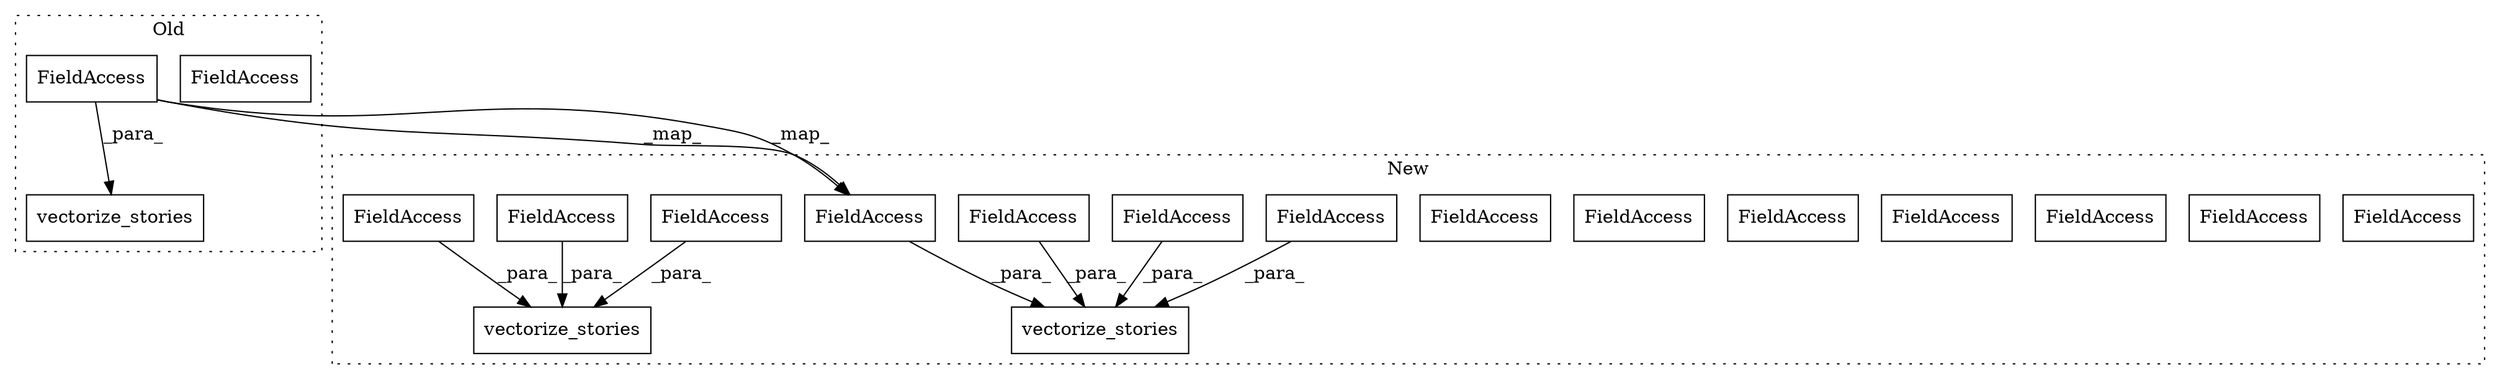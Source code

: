 digraph G {
subgraph cluster0 {
1 [label="vectorize_stories" a="32" s="5054,5076" l="18,1" shape="box"];
10 [label="FieldAccess" a="22" s="5072" l="4" shape="box"];
12 [label="FieldAccess" a="22" s="5072" l="4" shape="box"];
label = "Old";
style="dotted";
}
subgraph cluster1 {
2 [label="vectorize_stories" a="32" s="5044,5102" l="18,1" shape="box"];
3 [label="FieldAccess" a="22" s="5090" l="12" shape="box"];
4 [label="FieldAccess" a="22" s="5194" l="12" shape="box"];
5 [label="FieldAccess" a="22" s="5068" l="8" shape="box"];
6 [label="FieldAccess" a="22" s="5172" l="8" shape="box"];
7 [label="FieldAccess" a="22" s="5077" l="12" shape="box"];
8 [label="FieldAccess" a="22" s="5181" l="12" shape="box"];
9 [label="vectorize_stories" a="32" s="5149,5206" l="18,1" shape="box"];
11 [label="FieldAccess" a="22" s="5167" l="4" shape="box"];
13 [label="FieldAccess" a="22" s="5167" l="4" shape="box"];
14 [label="FieldAccess" a="22" s="5181" l="12" shape="box"];
15 [label="FieldAccess" a="22" s="5077" l="12" shape="box"];
16 [label="FieldAccess" a="22" s="5172" l="8" shape="box"];
17 [label="FieldAccess" a="22" s="5068" l="8" shape="box"];
18 [label="FieldAccess" a="22" s="5194" l="12" shape="box"];
19 [label="FieldAccess" a="22" s="5090" l="12" shape="box"];
label = "New";
style="dotted";
}
12 -> 1 [label="_para_"];
12 -> 13 [label="_map_"];
12 -> 13 [label="_map_"];
13 -> 9 [label="_para_"];
14 -> 9 [label="_para_"];
15 -> 2 [label="_para_"];
16 -> 9 [label="_para_"];
17 -> 2 [label="_para_"];
18 -> 9 [label="_para_"];
19 -> 2 [label="_para_"];
}
